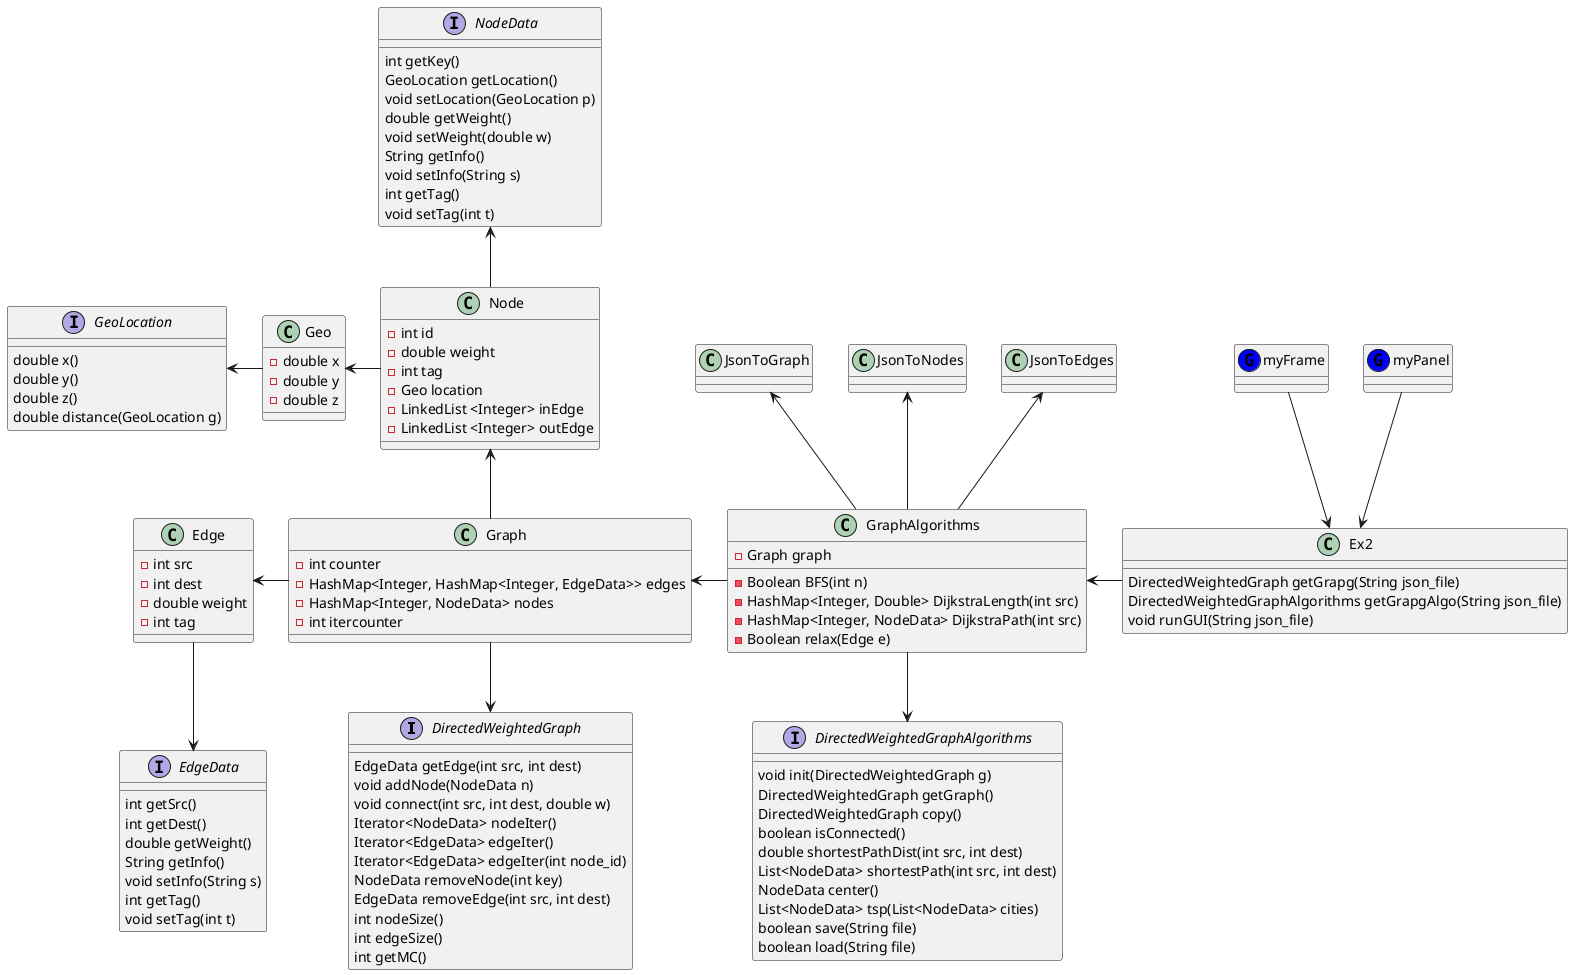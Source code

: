 @startuml
'https://plantuml.com/class-diagram

interface DirectedWeightedGraph{
	EdgeData getEdge(int src, int dest)
	void addNode(NodeData n)
	void connect(int src, int dest, double w)
	Iterator<NodeData> nodeIter()
	Iterator<EdgeData> edgeIter()
	Iterator<EdgeData> edgeIter(int node_id)
	NodeData removeNode(int key)
	EdgeData removeEdge(int src, int dest)
	int nodeSize()
	int edgeSize()
	int getMC()
}
interface DirectedWeightedGraphAlgorithms{
    void init(DirectedWeightedGraph g)
    DirectedWeightedGraph getGraph()
    DirectedWeightedGraph copy()
    boolean isConnected()
    double shortestPathDist(int src, int dest)
    List<NodeData> shortestPath(int src, int dest)
    NodeData center()
    List<NodeData> tsp(List<NodeData> cities)
    boolean save(String file)
    boolean load(String file)
}
interface EdgeData{
    int getSrc()
	int getDest()
	double getWeight()
	String getInfo()
	void setInfo(String s)
	int getTag()
	void setTag(int t)
}

interface NodeData{
    int getKey()
	GeoLocation getLocation()
	void setLocation(GeoLocation p)
	double getWeight()
	void setWeight(double w)
	String getInfo()
	void setInfo(String s)
	int getTag()
	void setTag(int t)
}

interface GeoLocation{
    double x()
    double y()
    double z()
    double distance(GeoLocation g)
}
class Node {
 - int id
 - double weight
 - int tag
 - Geo location
 - LinkedList <Integer> inEdge
 - LinkedList <Integer> outEdge

}

class Geo {
- double x
- double y
- double z

}
class Edge {
- int src
- int dest
- double weight
- int tag
}
class Graph{
- int counter
- HashMap<Integer, HashMap<Integer, EdgeData>> edges
- HashMap<Integer, NodeData> nodes
- int itercounter
}

class GraphAlgorithms{
- Graph graph
- Boolean BFS(int n)
- HashMap<Integer, Double> DijkstraLength(int src)
- HashMap<Integer, NodeData> DijkstraPath(int src)
- Boolean relax(Edge e)

}
class JsonToEdges {}
class JsonToNodes{}
class JsonToGraph{}

class myFrame << (G,blue) >>{}

class myPanel<< (G,blue) >> {}

class Ex2 {
DirectedWeightedGraph getGrapg(String json_file)
DirectedWeightedGraphAlgorithms getGrapgAlgo(String json_file)
void runGUI(String json_file)
}

GraphAlgorithms -down-> DirectedWeightedGraphAlgorithms
GraphAlgorithms -left-> Graph
Graph -down-> DirectedWeightedGraph
Ex2 -left-> GraphAlgorithms
myFrame -down-> Ex2
myPanel -down-> Ex2
GraphAlgorithms -up-> JsonToEdges
GraphAlgorithms -up->  JsonToNodes
GraphAlgorithms -up->  JsonToGraph
Graph -left-> Edge
Edge -down-> EdgeData
Graph -up-> Node
Node -up-> NodeData
Node -left-> Geo
Geo -left-> GeoLocation






@enduml

@enduml